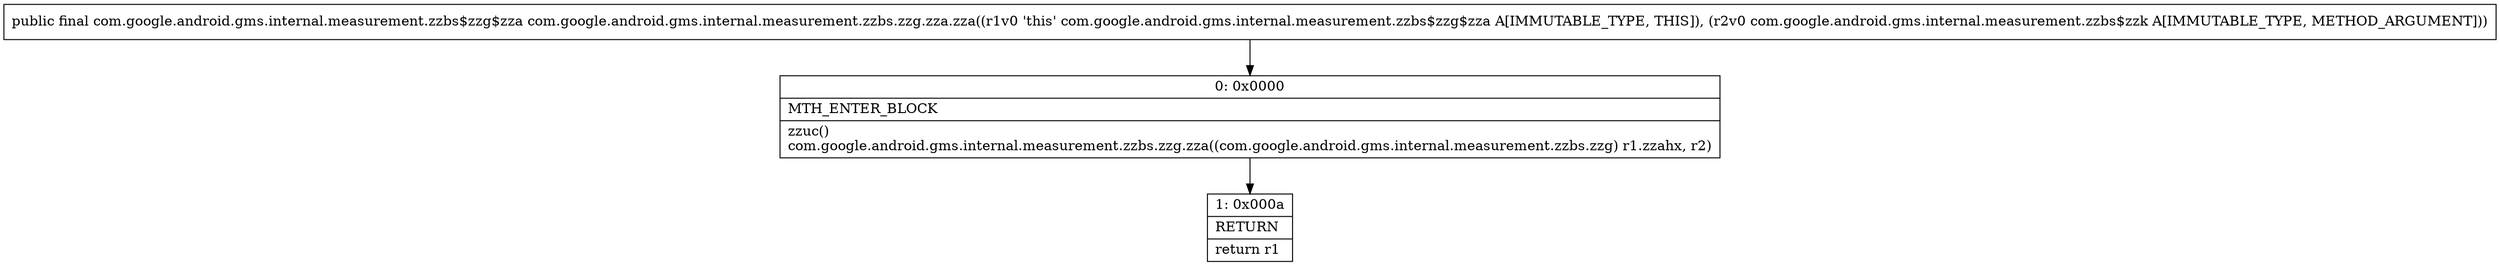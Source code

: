 digraph "CFG forcom.google.android.gms.internal.measurement.zzbs.zzg.zza.zza(Lcom\/google\/android\/gms\/internal\/measurement\/zzbs$zzk;)Lcom\/google\/android\/gms\/internal\/measurement\/zzbs$zzg$zza;" {
Node_0 [shape=record,label="{0\:\ 0x0000|MTH_ENTER_BLOCK\l|zzuc()\lcom.google.android.gms.internal.measurement.zzbs.zzg.zza((com.google.android.gms.internal.measurement.zzbs.zzg) r1.zzahx, r2)\l}"];
Node_1 [shape=record,label="{1\:\ 0x000a|RETURN\l|return r1\l}"];
MethodNode[shape=record,label="{public final com.google.android.gms.internal.measurement.zzbs$zzg$zza com.google.android.gms.internal.measurement.zzbs.zzg.zza.zza((r1v0 'this' com.google.android.gms.internal.measurement.zzbs$zzg$zza A[IMMUTABLE_TYPE, THIS]), (r2v0 com.google.android.gms.internal.measurement.zzbs$zzk A[IMMUTABLE_TYPE, METHOD_ARGUMENT])) }"];
MethodNode -> Node_0;
Node_0 -> Node_1;
}


